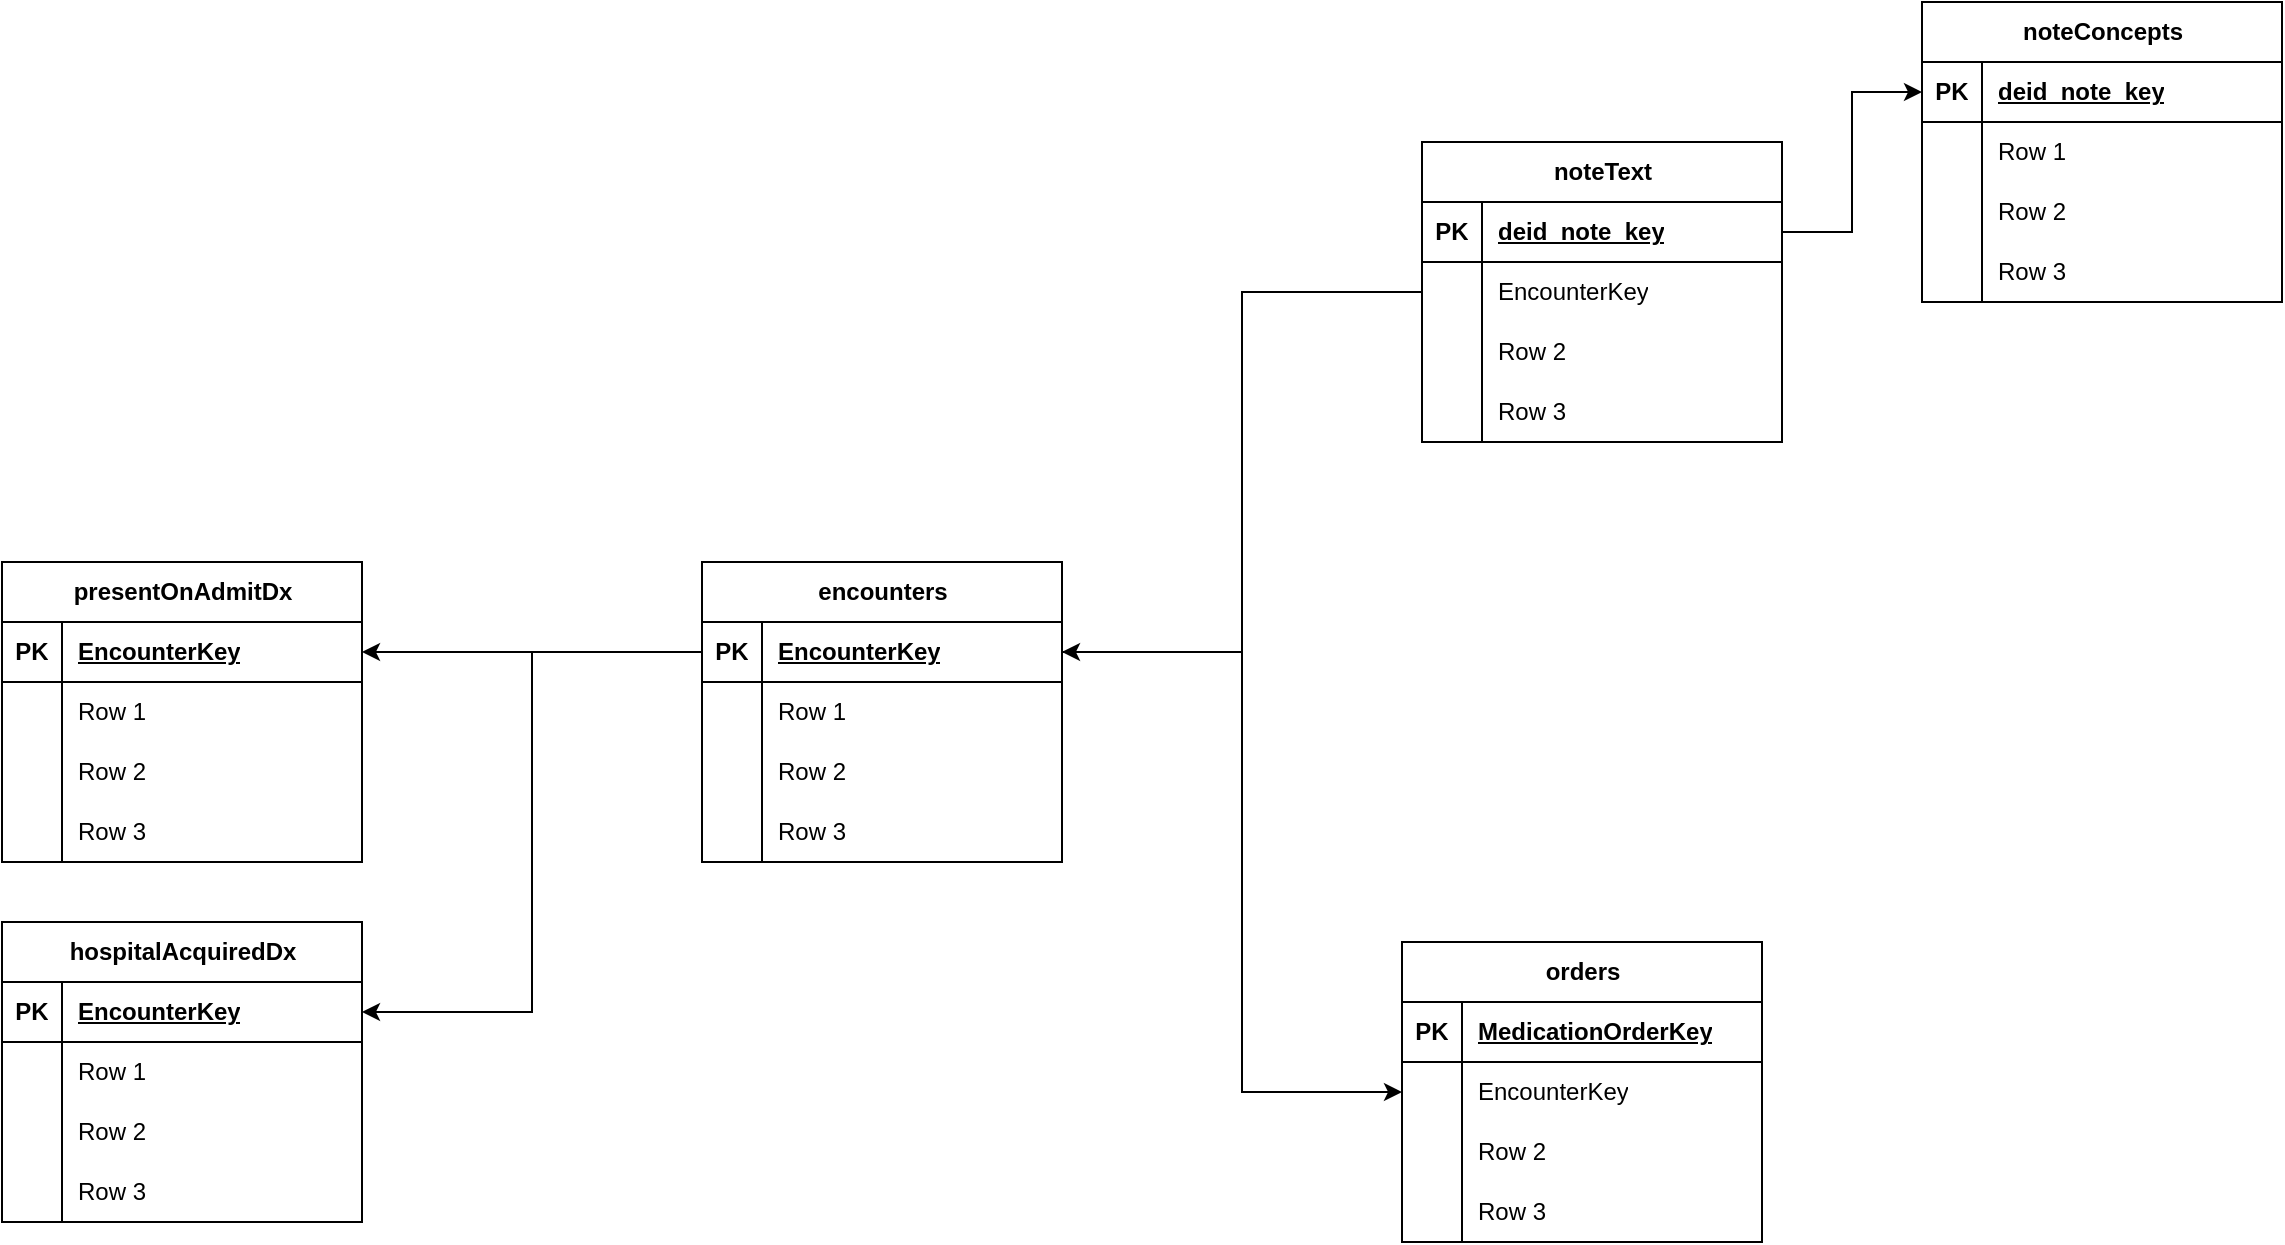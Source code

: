 <mxfile version="21.5.0" type="device">
  <diagram name="Page-1" id="1HRP9D0us_lVXDl9RENE">
    <mxGraphModel dx="1340" dy="868" grid="1" gridSize="10" guides="1" tooltips="1" connect="1" arrows="1" fold="1" page="1" pageScale="1" pageWidth="1920" pageHeight="1200" math="0" shadow="0">
      <root>
        <mxCell id="0" />
        <mxCell id="1" parent="0" />
        <mxCell id="jKOfPXQc-Nqvwqk__b-t-1" value="encounters" style="shape=table;startSize=30;container=1;collapsible=1;childLayout=tableLayout;fixedRows=1;rowLines=0;fontStyle=1;align=center;resizeLast=1;html=1;" parent="1" vertex="1">
          <mxGeometry x="770" y="520" width="180" height="150" as="geometry" />
        </mxCell>
        <mxCell id="jKOfPXQc-Nqvwqk__b-t-2" value="" style="shape=tableRow;horizontal=0;startSize=0;swimlaneHead=0;swimlaneBody=0;fillColor=none;collapsible=0;dropTarget=0;points=[[0,0.5],[1,0.5]];portConstraint=eastwest;top=0;left=0;right=0;bottom=1;" parent="jKOfPXQc-Nqvwqk__b-t-1" vertex="1">
          <mxGeometry y="30" width="180" height="30" as="geometry" />
        </mxCell>
        <mxCell id="jKOfPXQc-Nqvwqk__b-t-3" value="PK" style="shape=partialRectangle;connectable=0;fillColor=none;top=0;left=0;bottom=0;right=0;fontStyle=1;overflow=hidden;whiteSpace=wrap;html=1;" parent="jKOfPXQc-Nqvwqk__b-t-2" vertex="1">
          <mxGeometry width="30" height="30" as="geometry">
            <mxRectangle width="30" height="30" as="alternateBounds" />
          </mxGeometry>
        </mxCell>
        <mxCell id="jKOfPXQc-Nqvwqk__b-t-4" value="EncounterKey" style="shape=partialRectangle;connectable=0;fillColor=none;top=0;left=0;bottom=0;right=0;align=left;spacingLeft=6;fontStyle=5;overflow=hidden;whiteSpace=wrap;html=1;" parent="jKOfPXQc-Nqvwqk__b-t-2" vertex="1">
          <mxGeometry x="30" width="150" height="30" as="geometry">
            <mxRectangle width="150" height="30" as="alternateBounds" />
          </mxGeometry>
        </mxCell>
        <mxCell id="jKOfPXQc-Nqvwqk__b-t-5" value="" style="shape=tableRow;horizontal=0;startSize=0;swimlaneHead=0;swimlaneBody=0;fillColor=none;collapsible=0;dropTarget=0;points=[[0,0.5],[1,0.5]];portConstraint=eastwest;top=0;left=0;right=0;bottom=0;" parent="jKOfPXQc-Nqvwqk__b-t-1" vertex="1">
          <mxGeometry y="60" width="180" height="30" as="geometry" />
        </mxCell>
        <mxCell id="jKOfPXQc-Nqvwqk__b-t-6" value="" style="shape=partialRectangle;connectable=0;fillColor=none;top=0;left=0;bottom=0;right=0;editable=1;overflow=hidden;whiteSpace=wrap;html=1;" parent="jKOfPXQc-Nqvwqk__b-t-5" vertex="1">
          <mxGeometry width="30" height="30" as="geometry">
            <mxRectangle width="30" height="30" as="alternateBounds" />
          </mxGeometry>
        </mxCell>
        <mxCell id="jKOfPXQc-Nqvwqk__b-t-7" value="Row 1" style="shape=partialRectangle;connectable=0;fillColor=none;top=0;left=0;bottom=0;right=0;align=left;spacingLeft=6;overflow=hidden;whiteSpace=wrap;html=1;" parent="jKOfPXQc-Nqvwqk__b-t-5" vertex="1">
          <mxGeometry x="30" width="150" height="30" as="geometry">
            <mxRectangle width="150" height="30" as="alternateBounds" />
          </mxGeometry>
        </mxCell>
        <mxCell id="jKOfPXQc-Nqvwqk__b-t-8" value="" style="shape=tableRow;horizontal=0;startSize=0;swimlaneHead=0;swimlaneBody=0;fillColor=none;collapsible=0;dropTarget=0;points=[[0,0.5],[1,0.5]];portConstraint=eastwest;top=0;left=0;right=0;bottom=0;" parent="jKOfPXQc-Nqvwqk__b-t-1" vertex="1">
          <mxGeometry y="90" width="180" height="30" as="geometry" />
        </mxCell>
        <mxCell id="jKOfPXQc-Nqvwqk__b-t-9" value="" style="shape=partialRectangle;connectable=0;fillColor=none;top=0;left=0;bottom=0;right=0;editable=1;overflow=hidden;whiteSpace=wrap;html=1;" parent="jKOfPXQc-Nqvwqk__b-t-8" vertex="1">
          <mxGeometry width="30" height="30" as="geometry">
            <mxRectangle width="30" height="30" as="alternateBounds" />
          </mxGeometry>
        </mxCell>
        <mxCell id="jKOfPXQc-Nqvwqk__b-t-10" value="Row 2" style="shape=partialRectangle;connectable=0;fillColor=none;top=0;left=0;bottom=0;right=0;align=left;spacingLeft=6;overflow=hidden;whiteSpace=wrap;html=1;" parent="jKOfPXQc-Nqvwqk__b-t-8" vertex="1">
          <mxGeometry x="30" width="150" height="30" as="geometry">
            <mxRectangle width="150" height="30" as="alternateBounds" />
          </mxGeometry>
        </mxCell>
        <mxCell id="jKOfPXQc-Nqvwqk__b-t-11" value="" style="shape=tableRow;horizontal=0;startSize=0;swimlaneHead=0;swimlaneBody=0;fillColor=none;collapsible=0;dropTarget=0;points=[[0,0.5],[1,0.5]];portConstraint=eastwest;top=0;left=0;right=0;bottom=0;" parent="jKOfPXQc-Nqvwqk__b-t-1" vertex="1">
          <mxGeometry y="120" width="180" height="30" as="geometry" />
        </mxCell>
        <mxCell id="jKOfPXQc-Nqvwqk__b-t-12" value="" style="shape=partialRectangle;connectable=0;fillColor=none;top=0;left=0;bottom=0;right=0;editable=1;overflow=hidden;whiteSpace=wrap;html=1;" parent="jKOfPXQc-Nqvwqk__b-t-11" vertex="1">
          <mxGeometry width="30" height="30" as="geometry">
            <mxRectangle width="30" height="30" as="alternateBounds" />
          </mxGeometry>
        </mxCell>
        <mxCell id="jKOfPXQc-Nqvwqk__b-t-13" value="Row 3" style="shape=partialRectangle;connectable=0;fillColor=none;top=0;left=0;bottom=0;right=0;align=left;spacingLeft=6;overflow=hidden;whiteSpace=wrap;html=1;" parent="jKOfPXQc-Nqvwqk__b-t-11" vertex="1">
          <mxGeometry x="30" width="150" height="30" as="geometry">
            <mxRectangle width="150" height="30" as="alternateBounds" />
          </mxGeometry>
        </mxCell>
        <mxCell id="jKOfPXQc-Nqvwqk__b-t-14" value="orders" style="shape=table;startSize=30;container=1;collapsible=1;childLayout=tableLayout;fixedRows=1;rowLines=0;fontStyle=1;align=center;resizeLast=1;html=1;" parent="1" vertex="1">
          <mxGeometry x="1120" y="710" width="180" height="150" as="geometry" />
        </mxCell>
        <mxCell id="jKOfPXQc-Nqvwqk__b-t-15" value="" style="shape=tableRow;horizontal=0;startSize=0;swimlaneHead=0;swimlaneBody=0;fillColor=none;collapsible=0;dropTarget=0;points=[[0,0.5],[1,0.5]];portConstraint=eastwest;top=0;left=0;right=0;bottom=1;" parent="jKOfPXQc-Nqvwqk__b-t-14" vertex="1">
          <mxGeometry y="30" width="180" height="30" as="geometry" />
        </mxCell>
        <mxCell id="jKOfPXQc-Nqvwqk__b-t-16" value="PK" style="shape=partialRectangle;connectable=0;fillColor=none;top=0;left=0;bottom=0;right=0;fontStyle=1;overflow=hidden;whiteSpace=wrap;html=1;" parent="jKOfPXQc-Nqvwqk__b-t-15" vertex="1">
          <mxGeometry width="30" height="30" as="geometry">
            <mxRectangle width="30" height="30" as="alternateBounds" />
          </mxGeometry>
        </mxCell>
        <mxCell id="jKOfPXQc-Nqvwqk__b-t-17" value="MedicationOrderKey" style="shape=partialRectangle;connectable=0;fillColor=none;top=0;left=0;bottom=0;right=0;align=left;spacingLeft=6;fontStyle=5;overflow=hidden;whiteSpace=wrap;html=1;" parent="jKOfPXQc-Nqvwqk__b-t-15" vertex="1">
          <mxGeometry x="30" width="150" height="30" as="geometry">
            <mxRectangle width="150" height="30" as="alternateBounds" />
          </mxGeometry>
        </mxCell>
        <mxCell id="jKOfPXQc-Nqvwqk__b-t-18" value="" style="shape=tableRow;horizontal=0;startSize=0;swimlaneHead=0;swimlaneBody=0;fillColor=none;collapsible=0;dropTarget=0;points=[[0,0.5],[1,0.5]];portConstraint=eastwest;top=0;left=0;right=0;bottom=0;" parent="jKOfPXQc-Nqvwqk__b-t-14" vertex="1">
          <mxGeometry y="60" width="180" height="30" as="geometry" />
        </mxCell>
        <mxCell id="jKOfPXQc-Nqvwqk__b-t-19" value="" style="shape=partialRectangle;connectable=0;fillColor=none;top=0;left=0;bottom=0;right=0;editable=1;overflow=hidden;whiteSpace=wrap;html=1;" parent="jKOfPXQc-Nqvwqk__b-t-18" vertex="1">
          <mxGeometry width="30" height="30" as="geometry">
            <mxRectangle width="30" height="30" as="alternateBounds" />
          </mxGeometry>
        </mxCell>
        <mxCell id="jKOfPXQc-Nqvwqk__b-t-20" value="EncounterKey" style="shape=partialRectangle;connectable=0;fillColor=none;top=0;left=0;bottom=0;right=0;align=left;spacingLeft=6;overflow=hidden;whiteSpace=wrap;html=1;" parent="jKOfPXQc-Nqvwqk__b-t-18" vertex="1">
          <mxGeometry x="30" width="150" height="30" as="geometry">
            <mxRectangle width="150" height="30" as="alternateBounds" />
          </mxGeometry>
        </mxCell>
        <mxCell id="jKOfPXQc-Nqvwqk__b-t-21" value="" style="shape=tableRow;horizontal=0;startSize=0;swimlaneHead=0;swimlaneBody=0;fillColor=none;collapsible=0;dropTarget=0;points=[[0,0.5],[1,0.5]];portConstraint=eastwest;top=0;left=0;right=0;bottom=0;" parent="jKOfPXQc-Nqvwqk__b-t-14" vertex="1">
          <mxGeometry y="90" width="180" height="30" as="geometry" />
        </mxCell>
        <mxCell id="jKOfPXQc-Nqvwqk__b-t-22" value="" style="shape=partialRectangle;connectable=0;fillColor=none;top=0;left=0;bottom=0;right=0;editable=1;overflow=hidden;whiteSpace=wrap;html=1;" parent="jKOfPXQc-Nqvwqk__b-t-21" vertex="1">
          <mxGeometry width="30" height="30" as="geometry">
            <mxRectangle width="30" height="30" as="alternateBounds" />
          </mxGeometry>
        </mxCell>
        <mxCell id="jKOfPXQc-Nqvwqk__b-t-23" value="Row 2" style="shape=partialRectangle;connectable=0;fillColor=none;top=0;left=0;bottom=0;right=0;align=left;spacingLeft=6;overflow=hidden;whiteSpace=wrap;html=1;" parent="jKOfPXQc-Nqvwqk__b-t-21" vertex="1">
          <mxGeometry x="30" width="150" height="30" as="geometry">
            <mxRectangle width="150" height="30" as="alternateBounds" />
          </mxGeometry>
        </mxCell>
        <mxCell id="jKOfPXQc-Nqvwqk__b-t-24" value="" style="shape=tableRow;horizontal=0;startSize=0;swimlaneHead=0;swimlaneBody=0;fillColor=none;collapsible=0;dropTarget=0;points=[[0,0.5],[1,0.5]];portConstraint=eastwest;top=0;left=0;right=0;bottom=0;" parent="jKOfPXQc-Nqvwqk__b-t-14" vertex="1">
          <mxGeometry y="120" width="180" height="30" as="geometry" />
        </mxCell>
        <mxCell id="jKOfPXQc-Nqvwqk__b-t-25" value="" style="shape=partialRectangle;connectable=0;fillColor=none;top=0;left=0;bottom=0;right=0;editable=1;overflow=hidden;whiteSpace=wrap;html=1;" parent="jKOfPXQc-Nqvwqk__b-t-24" vertex="1">
          <mxGeometry width="30" height="30" as="geometry">
            <mxRectangle width="30" height="30" as="alternateBounds" />
          </mxGeometry>
        </mxCell>
        <mxCell id="jKOfPXQc-Nqvwqk__b-t-26" value="Row 3" style="shape=partialRectangle;connectable=0;fillColor=none;top=0;left=0;bottom=0;right=0;align=left;spacingLeft=6;overflow=hidden;whiteSpace=wrap;html=1;" parent="jKOfPXQc-Nqvwqk__b-t-24" vertex="1">
          <mxGeometry x="30" width="150" height="30" as="geometry">
            <mxRectangle width="150" height="30" as="alternateBounds" />
          </mxGeometry>
        </mxCell>
        <mxCell id="jKOfPXQc-Nqvwqk__b-t-27" value="hospitalAcquiredDx" style="shape=table;startSize=30;container=1;collapsible=1;childLayout=tableLayout;fixedRows=1;rowLines=0;fontStyle=1;align=center;resizeLast=1;html=1;" parent="1" vertex="1">
          <mxGeometry x="420" y="700" width="180" height="150" as="geometry" />
        </mxCell>
        <mxCell id="jKOfPXQc-Nqvwqk__b-t-28" value="" style="shape=tableRow;horizontal=0;startSize=0;swimlaneHead=0;swimlaneBody=0;fillColor=none;collapsible=0;dropTarget=0;points=[[0,0.5],[1,0.5]];portConstraint=eastwest;top=0;left=0;right=0;bottom=1;" parent="jKOfPXQc-Nqvwqk__b-t-27" vertex="1">
          <mxGeometry y="30" width="180" height="30" as="geometry" />
        </mxCell>
        <mxCell id="jKOfPXQc-Nqvwqk__b-t-29" value="PK" style="shape=partialRectangle;connectable=0;fillColor=none;top=0;left=0;bottom=0;right=0;fontStyle=1;overflow=hidden;whiteSpace=wrap;html=1;" parent="jKOfPXQc-Nqvwqk__b-t-28" vertex="1">
          <mxGeometry width="30" height="30" as="geometry">
            <mxRectangle width="30" height="30" as="alternateBounds" />
          </mxGeometry>
        </mxCell>
        <mxCell id="jKOfPXQc-Nqvwqk__b-t-30" value="EncounterKey" style="shape=partialRectangle;connectable=0;fillColor=none;top=0;left=0;bottom=0;right=0;align=left;spacingLeft=6;fontStyle=5;overflow=hidden;whiteSpace=wrap;html=1;" parent="jKOfPXQc-Nqvwqk__b-t-28" vertex="1">
          <mxGeometry x="30" width="150" height="30" as="geometry">
            <mxRectangle width="150" height="30" as="alternateBounds" />
          </mxGeometry>
        </mxCell>
        <mxCell id="jKOfPXQc-Nqvwqk__b-t-31" value="" style="shape=tableRow;horizontal=0;startSize=0;swimlaneHead=0;swimlaneBody=0;fillColor=none;collapsible=0;dropTarget=0;points=[[0,0.5],[1,0.5]];portConstraint=eastwest;top=0;left=0;right=0;bottom=0;" parent="jKOfPXQc-Nqvwqk__b-t-27" vertex="1">
          <mxGeometry y="60" width="180" height="30" as="geometry" />
        </mxCell>
        <mxCell id="jKOfPXQc-Nqvwqk__b-t-32" value="" style="shape=partialRectangle;connectable=0;fillColor=none;top=0;left=0;bottom=0;right=0;editable=1;overflow=hidden;whiteSpace=wrap;html=1;" parent="jKOfPXQc-Nqvwqk__b-t-31" vertex="1">
          <mxGeometry width="30" height="30" as="geometry">
            <mxRectangle width="30" height="30" as="alternateBounds" />
          </mxGeometry>
        </mxCell>
        <mxCell id="jKOfPXQc-Nqvwqk__b-t-33" value="Row 1" style="shape=partialRectangle;connectable=0;fillColor=none;top=0;left=0;bottom=0;right=0;align=left;spacingLeft=6;overflow=hidden;whiteSpace=wrap;html=1;" parent="jKOfPXQc-Nqvwqk__b-t-31" vertex="1">
          <mxGeometry x="30" width="150" height="30" as="geometry">
            <mxRectangle width="150" height="30" as="alternateBounds" />
          </mxGeometry>
        </mxCell>
        <mxCell id="jKOfPXQc-Nqvwqk__b-t-34" value="" style="shape=tableRow;horizontal=0;startSize=0;swimlaneHead=0;swimlaneBody=0;fillColor=none;collapsible=0;dropTarget=0;points=[[0,0.5],[1,0.5]];portConstraint=eastwest;top=0;left=0;right=0;bottom=0;" parent="jKOfPXQc-Nqvwqk__b-t-27" vertex="1">
          <mxGeometry y="90" width="180" height="30" as="geometry" />
        </mxCell>
        <mxCell id="jKOfPXQc-Nqvwqk__b-t-35" value="" style="shape=partialRectangle;connectable=0;fillColor=none;top=0;left=0;bottom=0;right=0;editable=1;overflow=hidden;whiteSpace=wrap;html=1;" parent="jKOfPXQc-Nqvwqk__b-t-34" vertex="1">
          <mxGeometry width="30" height="30" as="geometry">
            <mxRectangle width="30" height="30" as="alternateBounds" />
          </mxGeometry>
        </mxCell>
        <mxCell id="jKOfPXQc-Nqvwqk__b-t-36" value="Row 2" style="shape=partialRectangle;connectable=0;fillColor=none;top=0;left=0;bottom=0;right=0;align=left;spacingLeft=6;overflow=hidden;whiteSpace=wrap;html=1;" parent="jKOfPXQc-Nqvwqk__b-t-34" vertex="1">
          <mxGeometry x="30" width="150" height="30" as="geometry">
            <mxRectangle width="150" height="30" as="alternateBounds" />
          </mxGeometry>
        </mxCell>
        <mxCell id="jKOfPXQc-Nqvwqk__b-t-37" value="" style="shape=tableRow;horizontal=0;startSize=0;swimlaneHead=0;swimlaneBody=0;fillColor=none;collapsible=0;dropTarget=0;points=[[0,0.5],[1,0.5]];portConstraint=eastwest;top=0;left=0;right=0;bottom=0;" parent="jKOfPXQc-Nqvwqk__b-t-27" vertex="1">
          <mxGeometry y="120" width="180" height="30" as="geometry" />
        </mxCell>
        <mxCell id="jKOfPXQc-Nqvwqk__b-t-38" value="" style="shape=partialRectangle;connectable=0;fillColor=none;top=0;left=0;bottom=0;right=0;editable=1;overflow=hidden;whiteSpace=wrap;html=1;" parent="jKOfPXQc-Nqvwqk__b-t-37" vertex="1">
          <mxGeometry width="30" height="30" as="geometry">
            <mxRectangle width="30" height="30" as="alternateBounds" />
          </mxGeometry>
        </mxCell>
        <mxCell id="jKOfPXQc-Nqvwqk__b-t-39" value="Row 3" style="shape=partialRectangle;connectable=0;fillColor=none;top=0;left=0;bottom=0;right=0;align=left;spacingLeft=6;overflow=hidden;whiteSpace=wrap;html=1;" parent="jKOfPXQc-Nqvwqk__b-t-37" vertex="1">
          <mxGeometry x="30" width="150" height="30" as="geometry">
            <mxRectangle width="150" height="30" as="alternateBounds" />
          </mxGeometry>
        </mxCell>
        <mxCell id="jKOfPXQc-Nqvwqk__b-t-40" value="presentOnAdmitDx" style="shape=table;startSize=30;container=1;collapsible=1;childLayout=tableLayout;fixedRows=1;rowLines=0;fontStyle=1;align=center;resizeLast=1;html=1;" parent="1" vertex="1">
          <mxGeometry x="420" y="520" width="180" height="150" as="geometry" />
        </mxCell>
        <mxCell id="jKOfPXQc-Nqvwqk__b-t-41" value="" style="shape=tableRow;horizontal=0;startSize=0;swimlaneHead=0;swimlaneBody=0;fillColor=none;collapsible=0;dropTarget=0;points=[[0,0.5],[1,0.5]];portConstraint=eastwest;top=0;left=0;right=0;bottom=1;" parent="jKOfPXQc-Nqvwqk__b-t-40" vertex="1">
          <mxGeometry y="30" width="180" height="30" as="geometry" />
        </mxCell>
        <mxCell id="jKOfPXQc-Nqvwqk__b-t-42" value="PK" style="shape=partialRectangle;connectable=0;fillColor=none;top=0;left=0;bottom=0;right=0;fontStyle=1;overflow=hidden;whiteSpace=wrap;html=1;" parent="jKOfPXQc-Nqvwqk__b-t-41" vertex="1">
          <mxGeometry width="30" height="30" as="geometry">
            <mxRectangle width="30" height="30" as="alternateBounds" />
          </mxGeometry>
        </mxCell>
        <mxCell id="jKOfPXQc-Nqvwqk__b-t-43" value="EncounterKey" style="shape=partialRectangle;connectable=0;fillColor=none;top=0;left=0;bottom=0;right=0;align=left;spacingLeft=6;fontStyle=5;overflow=hidden;whiteSpace=wrap;html=1;" parent="jKOfPXQc-Nqvwqk__b-t-41" vertex="1">
          <mxGeometry x="30" width="150" height="30" as="geometry">
            <mxRectangle width="150" height="30" as="alternateBounds" />
          </mxGeometry>
        </mxCell>
        <mxCell id="jKOfPXQc-Nqvwqk__b-t-44" value="" style="shape=tableRow;horizontal=0;startSize=0;swimlaneHead=0;swimlaneBody=0;fillColor=none;collapsible=0;dropTarget=0;points=[[0,0.5],[1,0.5]];portConstraint=eastwest;top=0;left=0;right=0;bottom=0;" parent="jKOfPXQc-Nqvwqk__b-t-40" vertex="1">
          <mxGeometry y="60" width="180" height="30" as="geometry" />
        </mxCell>
        <mxCell id="jKOfPXQc-Nqvwqk__b-t-45" value="" style="shape=partialRectangle;connectable=0;fillColor=none;top=0;left=0;bottom=0;right=0;editable=1;overflow=hidden;whiteSpace=wrap;html=1;" parent="jKOfPXQc-Nqvwqk__b-t-44" vertex="1">
          <mxGeometry width="30" height="30" as="geometry">
            <mxRectangle width="30" height="30" as="alternateBounds" />
          </mxGeometry>
        </mxCell>
        <mxCell id="jKOfPXQc-Nqvwqk__b-t-46" value="Row 1" style="shape=partialRectangle;connectable=0;fillColor=none;top=0;left=0;bottom=0;right=0;align=left;spacingLeft=6;overflow=hidden;whiteSpace=wrap;html=1;" parent="jKOfPXQc-Nqvwqk__b-t-44" vertex="1">
          <mxGeometry x="30" width="150" height="30" as="geometry">
            <mxRectangle width="150" height="30" as="alternateBounds" />
          </mxGeometry>
        </mxCell>
        <mxCell id="jKOfPXQc-Nqvwqk__b-t-47" value="" style="shape=tableRow;horizontal=0;startSize=0;swimlaneHead=0;swimlaneBody=0;fillColor=none;collapsible=0;dropTarget=0;points=[[0,0.5],[1,0.5]];portConstraint=eastwest;top=0;left=0;right=0;bottom=0;" parent="jKOfPXQc-Nqvwqk__b-t-40" vertex="1">
          <mxGeometry y="90" width="180" height="30" as="geometry" />
        </mxCell>
        <mxCell id="jKOfPXQc-Nqvwqk__b-t-48" value="" style="shape=partialRectangle;connectable=0;fillColor=none;top=0;left=0;bottom=0;right=0;editable=1;overflow=hidden;whiteSpace=wrap;html=1;" parent="jKOfPXQc-Nqvwqk__b-t-47" vertex="1">
          <mxGeometry width="30" height="30" as="geometry">
            <mxRectangle width="30" height="30" as="alternateBounds" />
          </mxGeometry>
        </mxCell>
        <mxCell id="jKOfPXQc-Nqvwqk__b-t-49" value="Row 2" style="shape=partialRectangle;connectable=0;fillColor=none;top=0;left=0;bottom=0;right=0;align=left;spacingLeft=6;overflow=hidden;whiteSpace=wrap;html=1;" parent="jKOfPXQc-Nqvwqk__b-t-47" vertex="1">
          <mxGeometry x="30" width="150" height="30" as="geometry">
            <mxRectangle width="150" height="30" as="alternateBounds" />
          </mxGeometry>
        </mxCell>
        <mxCell id="jKOfPXQc-Nqvwqk__b-t-50" value="" style="shape=tableRow;horizontal=0;startSize=0;swimlaneHead=0;swimlaneBody=0;fillColor=none;collapsible=0;dropTarget=0;points=[[0,0.5],[1,0.5]];portConstraint=eastwest;top=0;left=0;right=0;bottom=0;" parent="jKOfPXQc-Nqvwqk__b-t-40" vertex="1">
          <mxGeometry y="120" width="180" height="30" as="geometry" />
        </mxCell>
        <mxCell id="jKOfPXQc-Nqvwqk__b-t-51" value="" style="shape=partialRectangle;connectable=0;fillColor=none;top=0;left=0;bottom=0;right=0;editable=1;overflow=hidden;whiteSpace=wrap;html=1;" parent="jKOfPXQc-Nqvwqk__b-t-50" vertex="1">
          <mxGeometry width="30" height="30" as="geometry">
            <mxRectangle width="30" height="30" as="alternateBounds" />
          </mxGeometry>
        </mxCell>
        <mxCell id="jKOfPXQc-Nqvwqk__b-t-52" value="Row 3" style="shape=partialRectangle;connectable=0;fillColor=none;top=0;left=0;bottom=0;right=0;align=left;spacingLeft=6;overflow=hidden;whiteSpace=wrap;html=1;" parent="jKOfPXQc-Nqvwqk__b-t-50" vertex="1">
          <mxGeometry x="30" width="150" height="30" as="geometry">
            <mxRectangle width="150" height="30" as="alternateBounds" />
          </mxGeometry>
        </mxCell>
        <mxCell id="jKOfPXQc-Nqvwqk__b-t-53" value="noteText" style="shape=table;startSize=30;container=1;collapsible=1;childLayout=tableLayout;fixedRows=1;rowLines=0;fontStyle=1;align=center;resizeLast=1;html=1;" parent="1" vertex="1">
          <mxGeometry x="1130" y="310" width="180" height="150" as="geometry" />
        </mxCell>
        <mxCell id="jKOfPXQc-Nqvwqk__b-t-54" value="" style="shape=tableRow;horizontal=0;startSize=0;swimlaneHead=0;swimlaneBody=0;fillColor=none;collapsible=0;dropTarget=0;points=[[0,0.5],[1,0.5]];portConstraint=eastwest;top=0;left=0;right=0;bottom=1;" parent="jKOfPXQc-Nqvwqk__b-t-53" vertex="1">
          <mxGeometry y="30" width="180" height="30" as="geometry" />
        </mxCell>
        <mxCell id="jKOfPXQc-Nqvwqk__b-t-55" value="PK" style="shape=partialRectangle;connectable=0;fillColor=none;top=0;left=0;bottom=0;right=0;fontStyle=1;overflow=hidden;whiteSpace=wrap;html=1;" parent="jKOfPXQc-Nqvwqk__b-t-54" vertex="1">
          <mxGeometry width="30" height="30" as="geometry">
            <mxRectangle width="30" height="30" as="alternateBounds" />
          </mxGeometry>
        </mxCell>
        <mxCell id="jKOfPXQc-Nqvwqk__b-t-56" value="deid_note_key" style="shape=partialRectangle;connectable=0;fillColor=none;top=0;left=0;bottom=0;right=0;align=left;spacingLeft=6;fontStyle=5;overflow=hidden;whiteSpace=wrap;html=1;" parent="jKOfPXQc-Nqvwqk__b-t-54" vertex="1">
          <mxGeometry x="30" width="150" height="30" as="geometry">
            <mxRectangle width="150" height="30" as="alternateBounds" />
          </mxGeometry>
        </mxCell>
        <mxCell id="jKOfPXQc-Nqvwqk__b-t-57" value="" style="shape=tableRow;horizontal=0;startSize=0;swimlaneHead=0;swimlaneBody=0;fillColor=none;collapsible=0;dropTarget=0;points=[[0,0.5],[1,0.5]];portConstraint=eastwest;top=0;left=0;right=0;bottom=0;" parent="jKOfPXQc-Nqvwqk__b-t-53" vertex="1">
          <mxGeometry y="60" width="180" height="30" as="geometry" />
        </mxCell>
        <mxCell id="jKOfPXQc-Nqvwqk__b-t-58" value="" style="shape=partialRectangle;connectable=0;fillColor=none;top=0;left=0;bottom=0;right=0;editable=1;overflow=hidden;whiteSpace=wrap;html=1;" parent="jKOfPXQc-Nqvwqk__b-t-57" vertex="1">
          <mxGeometry width="30" height="30" as="geometry">
            <mxRectangle width="30" height="30" as="alternateBounds" />
          </mxGeometry>
        </mxCell>
        <mxCell id="jKOfPXQc-Nqvwqk__b-t-59" value="EncounterKey" style="shape=partialRectangle;connectable=0;fillColor=none;top=0;left=0;bottom=0;right=0;align=left;spacingLeft=6;overflow=hidden;whiteSpace=wrap;html=1;" parent="jKOfPXQc-Nqvwqk__b-t-57" vertex="1">
          <mxGeometry x="30" width="150" height="30" as="geometry">
            <mxRectangle width="150" height="30" as="alternateBounds" />
          </mxGeometry>
        </mxCell>
        <mxCell id="jKOfPXQc-Nqvwqk__b-t-60" value="" style="shape=tableRow;horizontal=0;startSize=0;swimlaneHead=0;swimlaneBody=0;fillColor=none;collapsible=0;dropTarget=0;points=[[0,0.5],[1,0.5]];portConstraint=eastwest;top=0;left=0;right=0;bottom=0;" parent="jKOfPXQc-Nqvwqk__b-t-53" vertex="1">
          <mxGeometry y="90" width="180" height="30" as="geometry" />
        </mxCell>
        <mxCell id="jKOfPXQc-Nqvwqk__b-t-61" value="" style="shape=partialRectangle;connectable=0;fillColor=none;top=0;left=0;bottom=0;right=0;editable=1;overflow=hidden;whiteSpace=wrap;html=1;" parent="jKOfPXQc-Nqvwqk__b-t-60" vertex="1">
          <mxGeometry width="30" height="30" as="geometry">
            <mxRectangle width="30" height="30" as="alternateBounds" />
          </mxGeometry>
        </mxCell>
        <mxCell id="jKOfPXQc-Nqvwqk__b-t-62" value="Row 2" style="shape=partialRectangle;connectable=0;fillColor=none;top=0;left=0;bottom=0;right=0;align=left;spacingLeft=6;overflow=hidden;whiteSpace=wrap;html=1;" parent="jKOfPXQc-Nqvwqk__b-t-60" vertex="1">
          <mxGeometry x="30" width="150" height="30" as="geometry">
            <mxRectangle width="150" height="30" as="alternateBounds" />
          </mxGeometry>
        </mxCell>
        <mxCell id="jKOfPXQc-Nqvwqk__b-t-63" value="" style="shape=tableRow;horizontal=0;startSize=0;swimlaneHead=0;swimlaneBody=0;fillColor=none;collapsible=0;dropTarget=0;points=[[0,0.5],[1,0.5]];portConstraint=eastwest;top=0;left=0;right=0;bottom=0;" parent="jKOfPXQc-Nqvwqk__b-t-53" vertex="1">
          <mxGeometry y="120" width="180" height="30" as="geometry" />
        </mxCell>
        <mxCell id="jKOfPXQc-Nqvwqk__b-t-64" value="" style="shape=partialRectangle;connectable=0;fillColor=none;top=0;left=0;bottom=0;right=0;editable=1;overflow=hidden;whiteSpace=wrap;html=1;" parent="jKOfPXQc-Nqvwqk__b-t-63" vertex="1">
          <mxGeometry width="30" height="30" as="geometry">
            <mxRectangle width="30" height="30" as="alternateBounds" />
          </mxGeometry>
        </mxCell>
        <mxCell id="jKOfPXQc-Nqvwqk__b-t-65" value="Row 3" style="shape=partialRectangle;connectable=0;fillColor=none;top=0;left=0;bottom=0;right=0;align=left;spacingLeft=6;overflow=hidden;whiteSpace=wrap;html=1;" parent="jKOfPXQc-Nqvwqk__b-t-63" vertex="1">
          <mxGeometry x="30" width="150" height="30" as="geometry">
            <mxRectangle width="150" height="30" as="alternateBounds" />
          </mxGeometry>
        </mxCell>
        <mxCell id="jKOfPXQc-Nqvwqk__b-t-79" value="noteConcepts" style="shape=table;startSize=30;container=1;collapsible=1;childLayout=tableLayout;fixedRows=1;rowLines=0;fontStyle=1;align=center;resizeLast=1;html=1;" parent="1" vertex="1">
          <mxGeometry x="1380" y="240" width="180" height="150" as="geometry" />
        </mxCell>
        <mxCell id="jKOfPXQc-Nqvwqk__b-t-80" value="" style="shape=tableRow;horizontal=0;startSize=0;swimlaneHead=0;swimlaneBody=0;fillColor=none;collapsible=0;dropTarget=0;points=[[0,0.5],[1,0.5]];portConstraint=eastwest;top=0;left=0;right=0;bottom=1;" parent="jKOfPXQc-Nqvwqk__b-t-79" vertex="1">
          <mxGeometry y="30" width="180" height="30" as="geometry" />
        </mxCell>
        <mxCell id="jKOfPXQc-Nqvwqk__b-t-81" value="PK" style="shape=partialRectangle;connectable=0;fillColor=none;top=0;left=0;bottom=0;right=0;fontStyle=1;overflow=hidden;whiteSpace=wrap;html=1;" parent="jKOfPXQc-Nqvwqk__b-t-80" vertex="1">
          <mxGeometry width="30" height="30" as="geometry">
            <mxRectangle width="30" height="30" as="alternateBounds" />
          </mxGeometry>
        </mxCell>
        <mxCell id="jKOfPXQc-Nqvwqk__b-t-82" value="deid_note_key" style="shape=partialRectangle;connectable=0;fillColor=none;top=0;left=0;bottom=0;right=0;align=left;spacingLeft=6;fontStyle=5;overflow=hidden;whiteSpace=wrap;html=1;" parent="jKOfPXQc-Nqvwqk__b-t-80" vertex="1">
          <mxGeometry x="30" width="150" height="30" as="geometry">
            <mxRectangle width="150" height="30" as="alternateBounds" />
          </mxGeometry>
        </mxCell>
        <mxCell id="jKOfPXQc-Nqvwqk__b-t-83" value="" style="shape=tableRow;horizontal=0;startSize=0;swimlaneHead=0;swimlaneBody=0;fillColor=none;collapsible=0;dropTarget=0;points=[[0,0.5],[1,0.5]];portConstraint=eastwest;top=0;left=0;right=0;bottom=0;" parent="jKOfPXQc-Nqvwqk__b-t-79" vertex="1">
          <mxGeometry y="60" width="180" height="30" as="geometry" />
        </mxCell>
        <mxCell id="jKOfPXQc-Nqvwqk__b-t-84" value="" style="shape=partialRectangle;connectable=0;fillColor=none;top=0;left=0;bottom=0;right=0;editable=1;overflow=hidden;whiteSpace=wrap;html=1;" parent="jKOfPXQc-Nqvwqk__b-t-83" vertex="1">
          <mxGeometry width="30" height="30" as="geometry">
            <mxRectangle width="30" height="30" as="alternateBounds" />
          </mxGeometry>
        </mxCell>
        <mxCell id="jKOfPXQc-Nqvwqk__b-t-85" value="Row 1" style="shape=partialRectangle;connectable=0;fillColor=none;top=0;left=0;bottom=0;right=0;align=left;spacingLeft=6;overflow=hidden;whiteSpace=wrap;html=1;" parent="jKOfPXQc-Nqvwqk__b-t-83" vertex="1">
          <mxGeometry x="30" width="150" height="30" as="geometry">
            <mxRectangle width="150" height="30" as="alternateBounds" />
          </mxGeometry>
        </mxCell>
        <mxCell id="jKOfPXQc-Nqvwqk__b-t-86" value="" style="shape=tableRow;horizontal=0;startSize=0;swimlaneHead=0;swimlaneBody=0;fillColor=none;collapsible=0;dropTarget=0;points=[[0,0.5],[1,0.5]];portConstraint=eastwest;top=0;left=0;right=0;bottom=0;" parent="jKOfPXQc-Nqvwqk__b-t-79" vertex="1">
          <mxGeometry y="90" width="180" height="30" as="geometry" />
        </mxCell>
        <mxCell id="jKOfPXQc-Nqvwqk__b-t-87" value="" style="shape=partialRectangle;connectable=0;fillColor=none;top=0;left=0;bottom=0;right=0;editable=1;overflow=hidden;whiteSpace=wrap;html=1;" parent="jKOfPXQc-Nqvwqk__b-t-86" vertex="1">
          <mxGeometry width="30" height="30" as="geometry">
            <mxRectangle width="30" height="30" as="alternateBounds" />
          </mxGeometry>
        </mxCell>
        <mxCell id="jKOfPXQc-Nqvwqk__b-t-88" value="Row 2" style="shape=partialRectangle;connectable=0;fillColor=none;top=0;left=0;bottom=0;right=0;align=left;spacingLeft=6;overflow=hidden;whiteSpace=wrap;html=1;" parent="jKOfPXQc-Nqvwqk__b-t-86" vertex="1">
          <mxGeometry x="30" width="150" height="30" as="geometry">
            <mxRectangle width="150" height="30" as="alternateBounds" />
          </mxGeometry>
        </mxCell>
        <mxCell id="jKOfPXQc-Nqvwqk__b-t-89" value="" style="shape=tableRow;horizontal=0;startSize=0;swimlaneHead=0;swimlaneBody=0;fillColor=none;collapsible=0;dropTarget=0;points=[[0,0.5],[1,0.5]];portConstraint=eastwest;top=0;left=0;right=0;bottom=0;" parent="jKOfPXQc-Nqvwqk__b-t-79" vertex="1">
          <mxGeometry y="120" width="180" height="30" as="geometry" />
        </mxCell>
        <mxCell id="jKOfPXQc-Nqvwqk__b-t-90" value="" style="shape=partialRectangle;connectable=0;fillColor=none;top=0;left=0;bottom=0;right=0;editable=1;overflow=hidden;whiteSpace=wrap;html=1;" parent="jKOfPXQc-Nqvwqk__b-t-89" vertex="1">
          <mxGeometry width="30" height="30" as="geometry">
            <mxRectangle width="30" height="30" as="alternateBounds" />
          </mxGeometry>
        </mxCell>
        <mxCell id="jKOfPXQc-Nqvwqk__b-t-91" value="Row 3" style="shape=partialRectangle;connectable=0;fillColor=none;top=0;left=0;bottom=0;right=0;align=left;spacingLeft=6;overflow=hidden;whiteSpace=wrap;html=1;" parent="jKOfPXQc-Nqvwqk__b-t-89" vertex="1">
          <mxGeometry x="30" width="150" height="30" as="geometry">
            <mxRectangle width="150" height="30" as="alternateBounds" />
          </mxGeometry>
        </mxCell>
        <mxCell id="jKOfPXQc-Nqvwqk__b-t-92" style="edgeStyle=orthogonalEdgeStyle;rounded=0;orthogonalLoop=1;jettySize=auto;html=1;entryX=0;entryY=0.5;entryDx=0;entryDy=0;" parent="1" source="jKOfPXQc-Nqvwqk__b-t-54" target="jKOfPXQc-Nqvwqk__b-t-80" edge="1">
          <mxGeometry relative="1" as="geometry" />
        </mxCell>
        <mxCell id="jKOfPXQc-Nqvwqk__b-t-93" style="edgeStyle=orthogonalEdgeStyle;rounded=0;orthogonalLoop=1;jettySize=auto;html=1;" parent="1" source="jKOfPXQc-Nqvwqk__b-t-2" target="jKOfPXQc-Nqvwqk__b-t-18" edge="1">
          <mxGeometry relative="1" as="geometry">
            <Array as="points">
              <mxPoint x="1040" y="565" />
              <mxPoint x="1040" y="785" />
            </Array>
          </mxGeometry>
        </mxCell>
        <mxCell id="jKOfPXQc-Nqvwqk__b-t-95" style="edgeStyle=orthogonalEdgeStyle;rounded=0;orthogonalLoop=1;jettySize=auto;html=1;entryX=1;entryY=0.5;entryDx=0;entryDy=0;" parent="1" source="jKOfPXQc-Nqvwqk__b-t-2" target="jKOfPXQc-Nqvwqk__b-t-41" edge="1">
          <mxGeometry relative="1" as="geometry" />
        </mxCell>
        <mxCell id="jKOfPXQc-Nqvwqk__b-t-96" style="edgeStyle=orthogonalEdgeStyle;rounded=0;orthogonalLoop=1;jettySize=auto;html=1;entryX=1;entryY=0.5;entryDx=0;entryDy=0;" parent="1" source="jKOfPXQc-Nqvwqk__b-t-2" target="jKOfPXQc-Nqvwqk__b-t-28" edge="1">
          <mxGeometry relative="1" as="geometry" />
        </mxCell>
        <mxCell id="GhlLMhhrdxAEcddJ2mYU-1" style="edgeStyle=orthogonalEdgeStyle;rounded=0;orthogonalLoop=1;jettySize=auto;html=1;entryX=1;entryY=0.5;entryDx=0;entryDy=0;" edge="1" parent="1" source="jKOfPXQc-Nqvwqk__b-t-57" target="jKOfPXQc-Nqvwqk__b-t-2">
          <mxGeometry relative="1" as="geometry" />
        </mxCell>
      </root>
    </mxGraphModel>
  </diagram>
</mxfile>
